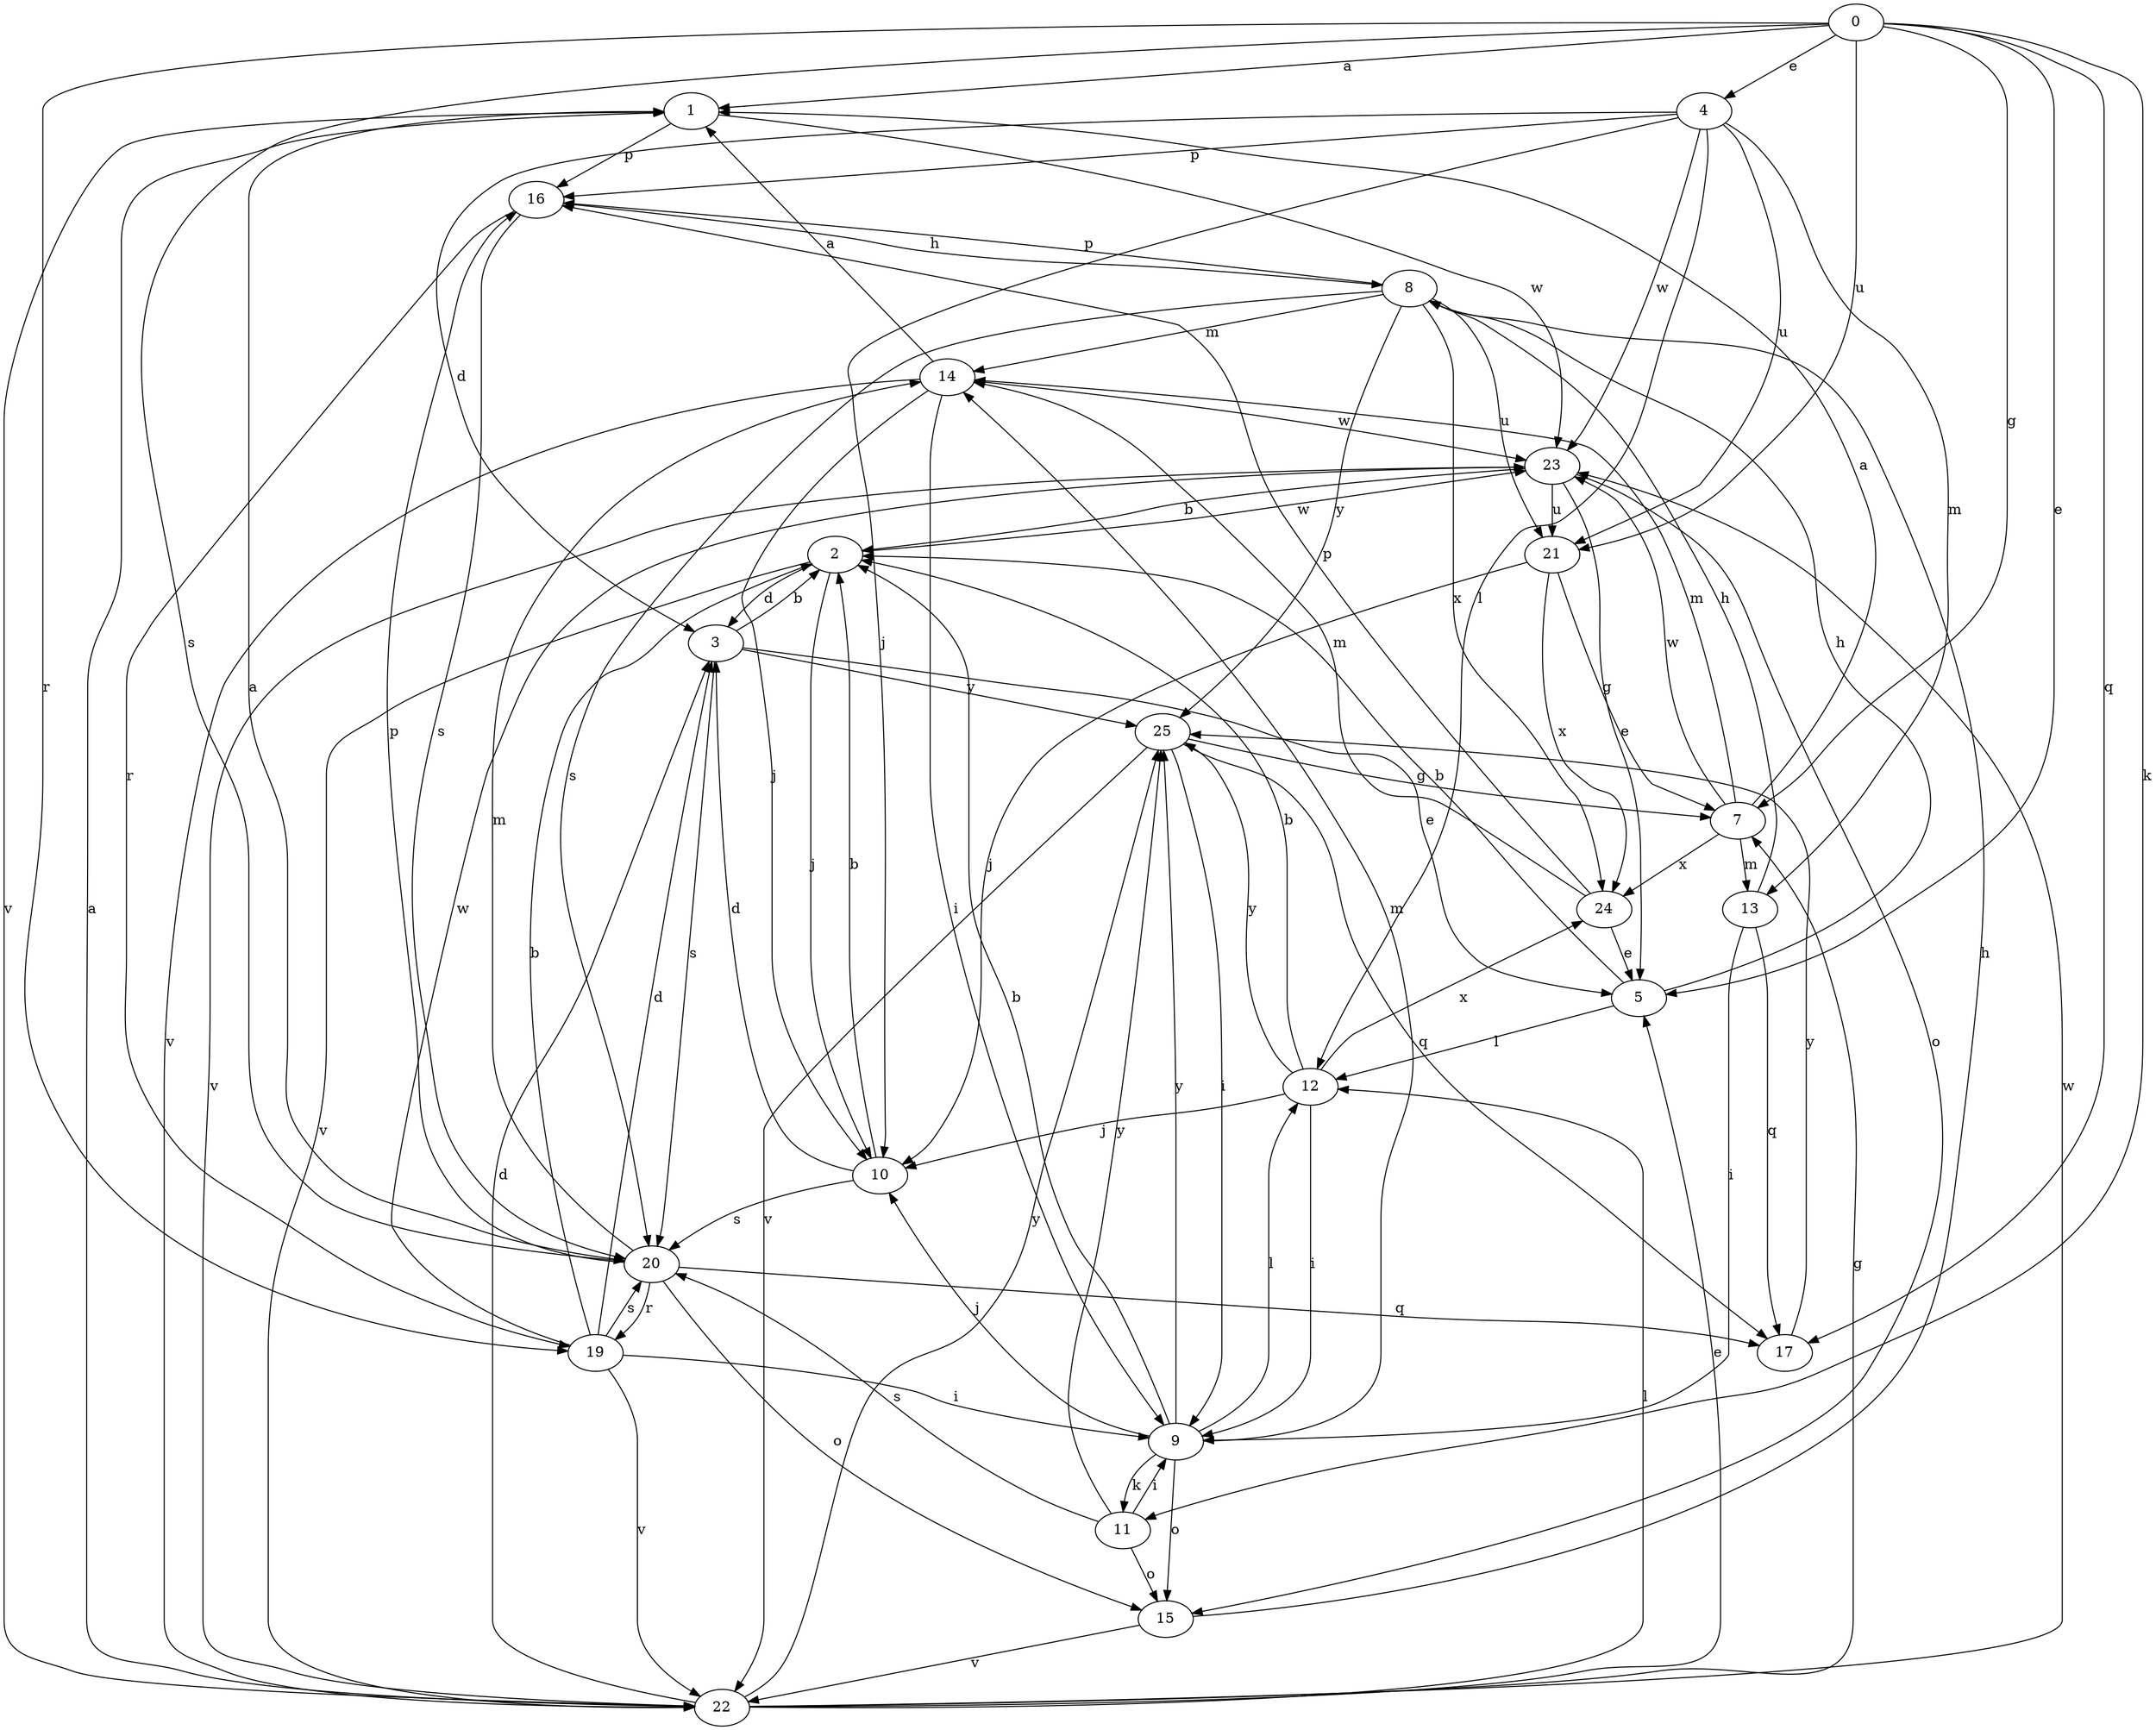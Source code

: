 strict digraph  {
0;
1;
2;
3;
4;
5;
7;
8;
9;
10;
11;
12;
13;
14;
15;
16;
17;
19;
20;
21;
22;
23;
24;
25;
0 -> 1  [label=a];
0 -> 4  [label=e];
0 -> 5  [label=e];
0 -> 7  [label=g];
0 -> 11  [label=k];
0 -> 17  [label=q];
0 -> 19  [label=r];
0 -> 20  [label=s];
0 -> 21  [label=u];
1 -> 16  [label=p];
1 -> 22  [label=v];
1 -> 23  [label=w];
2 -> 3  [label=d];
2 -> 10  [label=j];
2 -> 22  [label=v];
2 -> 23  [label=w];
3 -> 2  [label=b];
3 -> 5  [label=e];
3 -> 20  [label=s];
3 -> 25  [label=y];
4 -> 3  [label=d];
4 -> 10  [label=j];
4 -> 12  [label=l];
4 -> 13  [label=m];
4 -> 16  [label=p];
4 -> 21  [label=u];
4 -> 23  [label=w];
5 -> 2  [label=b];
5 -> 8  [label=h];
5 -> 12  [label=l];
7 -> 1  [label=a];
7 -> 13  [label=m];
7 -> 14  [label=m];
7 -> 23  [label=w];
7 -> 24  [label=x];
8 -> 14  [label=m];
8 -> 16  [label=p];
8 -> 20  [label=s];
8 -> 21  [label=u];
8 -> 24  [label=x];
8 -> 25  [label=y];
9 -> 2  [label=b];
9 -> 10  [label=j];
9 -> 11  [label=k];
9 -> 12  [label=l];
9 -> 14  [label=m];
9 -> 15  [label=o];
9 -> 25  [label=y];
10 -> 2  [label=b];
10 -> 3  [label=d];
10 -> 20  [label=s];
11 -> 9  [label=i];
11 -> 15  [label=o];
11 -> 20  [label=s];
11 -> 25  [label=y];
12 -> 2  [label=b];
12 -> 9  [label=i];
12 -> 10  [label=j];
12 -> 24  [label=x];
12 -> 25  [label=y];
13 -> 8  [label=h];
13 -> 9  [label=i];
13 -> 17  [label=q];
14 -> 1  [label=a];
14 -> 9  [label=i];
14 -> 10  [label=j];
14 -> 22  [label=v];
14 -> 23  [label=w];
15 -> 8  [label=h];
15 -> 22  [label=v];
16 -> 8  [label=h];
16 -> 19  [label=r];
16 -> 20  [label=s];
17 -> 25  [label=y];
19 -> 2  [label=b];
19 -> 3  [label=d];
19 -> 9  [label=i];
19 -> 20  [label=s];
19 -> 22  [label=v];
19 -> 23  [label=w];
20 -> 1  [label=a];
20 -> 14  [label=m];
20 -> 15  [label=o];
20 -> 16  [label=p];
20 -> 17  [label=q];
20 -> 19  [label=r];
21 -> 7  [label=g];
21 -> 10  [label=j];
21 -> 24  [label=x];
22 -> 1  [label=a];
22 -> 3  [label=d];
22 -> 5  [label=e];
22 -> 7  [label=g];
22 -> 12  [label=l];
22 -> 23  [label=w];
22 -> 25  [label=y];
23 -> 2  [label=b];
23 -> 5  [label=e];
23 -> 15  [label=o];
23 -> 21  [label=u];
23 -> 22  [label=v];
24 -> 5  [label=e];
24 -> 14  [label=m];
24 -> 16  [label=p];
25 -> 7  [label=g];
25 -> 9  [label=i];
25 -> 17  [label=q];
25 -> 22  [label=v];
}
